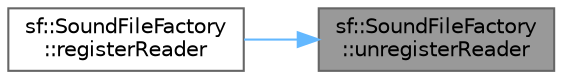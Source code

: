 digraph "sf::SoundFileFactory::unregisterReader"
{
 // LATEX_PDF_SIZE
  bgcolor="transparent";
  edge [fontname=Helvetica,fontsize=10,labelfontname=Helvetica,labelfontsize=10];
  node [fontname=Helvetica,fontsize=10,shape=box,height=0.2,width=0.4];
  rankdir="RL";
  Node1 [id="Node000001",label="sf::SoundFileFactory\l::unregisterReader",height=0.2,width=0.4,color="gray40", fillcolor="grey60", style="filled", fontcolor="black",tooltip="Unregister a reader."];
  Node1 -> Node2 [id="edge1_Node000001_Node000002",dir="back",color="steelblue1",style="solid",tooltip=" "];
  Node2 [id="Node000002",label="sf::SoundFileFactory\l::registerReader",height=0.2,width=0.4,color="grey40", fillcolor="white", style="filled",URL="$classsf_1_1_sound_file_factory.html#acaf1f0bf1b7c7b9988ec76b33e33fe95",tooltip="Register a new reader."];
}

